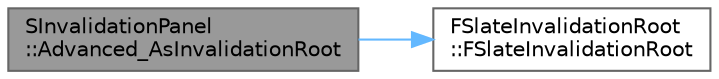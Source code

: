 digraph "SInvalidationPanel::Advanced_AsInvalidationRoot"
{
 // INTERACTIVE_SVG=YES
 // LATEX_PDF_SIZE
  bgcolor="transparent";
  edge [fontname=Helvetica,fontsize=10,labelfontname=Helvetica,labelfontsize=10];
  node [fontname=Helvetica,fontsize=10,shape=box,height=0.2,width=0.4];
  rankdir="LR";
  Node1 [id="Node000001",label="SInvalidationPanel\l::Advanced_AsInvalidationRoot",height=0.2,width=0.4,color="gray40", fillcolor="grey60", style="filled", fontcolor="black",tooltip=" "];
  Node1 -> Node2 [id="edge1_Node000001_Node000002",color="steelblue1",style="solid",tooltip=" "];
  Node2 [id="Node000002",label="FSlateInvalidationRoot\l::FSlateInvalidationRoot",height=0.2,width=0.4,color="grey40", fillcolor="white", style="filled",URL="$d0/d96/classFSlateInvalidationRoot.html#ad9a1f437173779f2d7aecf74b713f185",tooltip=" "];
}
